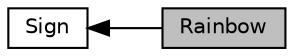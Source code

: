 digraph "Rainbow"
{
  edge [fontname="Helvetica",fontsize="10",labelfontname="Helvetica",labelfontsize="10"];
  node [fontname="Helvetica",fontsize="10",shape=box];
  rankdir=LR;
  Node2 [label="Sign",height=0.2,width=0.4,color="black", fillcolor="white", style="filled",URL="$group___sign.html",tooltip="Asymmetric Signature Namespace."];
  Node1 [label="Rainbow",height=0.2,width=0.4,color="black", fillcolor="grey75", style="filled", fontcolor="black",tooltip="The Rainbow asymmetric signature scheme Namespace."];
  Node2->Node1 [shape=plaintext, dir="back", style="solid"];
}
